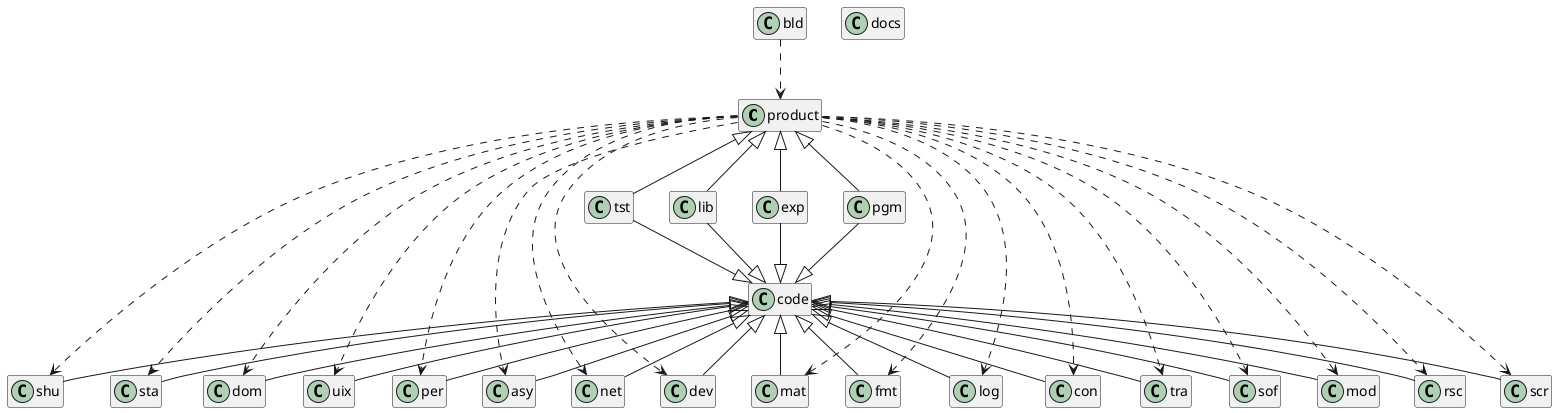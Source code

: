 @startuml

hide empty members
product <|-- tst
product <|-- pgm
product <|-- exp
product <|-- lib
code <|-up- tst
code <|-up- pgm
code <|-up- exp
code <|-up- lib

code <|-- shu
code <|-- sta
code <|-- dom
code <|-- uix
code <|-- per
code <|-- asy
code <|-- net
code <|-- dev
code <|-- mat
code <|-- fmt
code <|-- log
code <|-- con
code <|-- tra
code <|-- sof
code <|-- mod
code <|-- rsc

product ..> shu
product ..> sta
product ..> dom
product ..> uix
product ..> per
product ..> asy
product ..> net
product ..> dev
product ..> mat
product ..> fmt
product ..> log
product ..> con
product ..> tra
product ..> sof
product ..> mod
product ..> rsc
@startuml

hide empty members
product <|-- tst
product <|-- pgm
product <|-- exp
product <|-- lib
code <|-up- tst
code <|-up- pgm
code <|-up- exp
code <|-up- lib

code <|-- shu
code <|-- sta
code <|-- dom
code <|-- uix
code <|-- per
code <|-- asy
code <|-- net
code <|-- dev
code <|-- mat
code <|-- fmt
code <|-- log
code <|-- con
code <|-- tra
code <|-- sof
code <|-- mod
code <|-- rsc
code <|-- scr

product ..> shu
product ..> sta
product ..> dom
product ..> uix
product ..> per
product ..> asy
product ..> net
product ..> dev
product ..> mat
product ..> fmt
product ..> log
product ..> con
product ..> tra
product ..> sof
product ..> mod
product ..> rsc
product ..> scr

bld ..> product

class docs

@enduml



bld ..> product

class docs

@enduml


